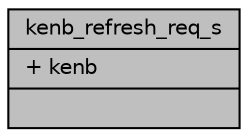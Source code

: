 digraph "kenb_refresh_req_s"
{
 // LATEX_PDF_SIZE
  edge [fontname="Helvetica",fontsize="10",labelfontname="Helvetica",labelfontsize="10"];
  node [fontname="Helvetica",fontsize="10",shape=record];
  Node1 [label="{kenb_refresh_req_s\n|+ kenb\l|}",height=0.2,width=0.4,color="black", fillcolor="grey75", style="filled", fontcolor="black",tooltip=" "];
}
